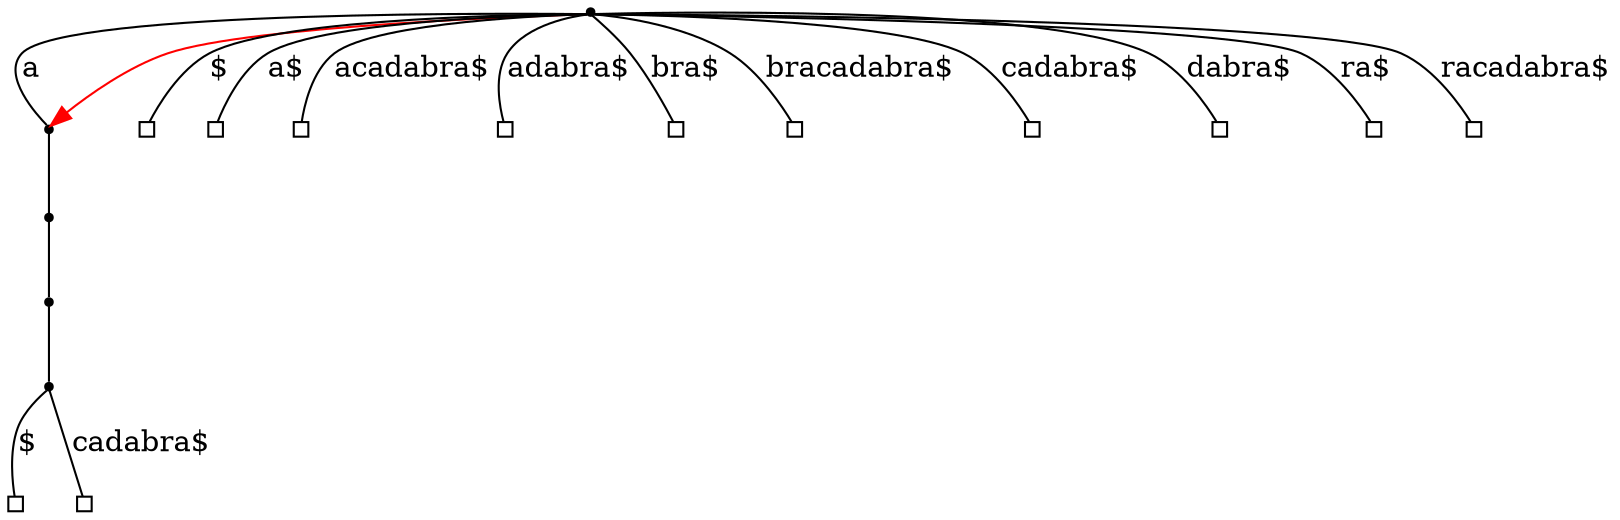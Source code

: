 //This is a suffix tree generated by Glfbabot-BWT library
digraph suffixtree{
	edge [arrowhead="none", color="black"];
	node [label="", shape="point"];
	//arcs leading to the internal nodes of the suffix tree:
	node0->node1 	[label="a "];
	node1->node2 	[label=""];
	node2->node3 	[label=""];
	node3->node4 	[label=""];
	//arcs leading to the leaves of the suffix tree:
	node [label="", shape="square", width=0.1];
	node4->leafnode2 [label="$"];
	node4->leafnode3 [label="cadabra$"];
	node0->leafnode0 [label="$"];
	node0->leafnode1 [label="a$"];
	node0->leafnode4 [label="acadabra$"];
	node0->leafnode5 [label="adabra$"];
	node0->leafnode6 [label="bra$"];
	node0->leafnode7 [label="bracadabra$"];
	node0->leafnode8 [label="cadabra$"];
	node0->leafnode9 [label="dabra$"];
	node0->leafnode10 [label="ra$"];
	node0->leafnode11 [label="racadabra$"];
	//Weiner links:
	edge [color="red", arrowhead="normal"];
	node0->node1;
}
